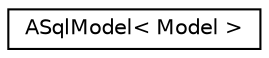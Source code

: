 digraph "Graphical Class Hierarchy"
{
 // LATEX_PDF_SIZE
  edge [fontname="Helvetica",fontsize="10",labelfontname="Helvetica",labelfontsize="10"];
  node [fontname="Helvetica",fontsize="10",shape=record];
  rankdir="LR";
  Node0 [label="ASqlModel\< Model \>",height=0.2,width=0.4,color="black", fillcolor="white", style="filled",URL="$structASqlModel.html",tooltip="Defines a model that can be stored in an SQL database. Implements queries for this type to the databa..."];
}
